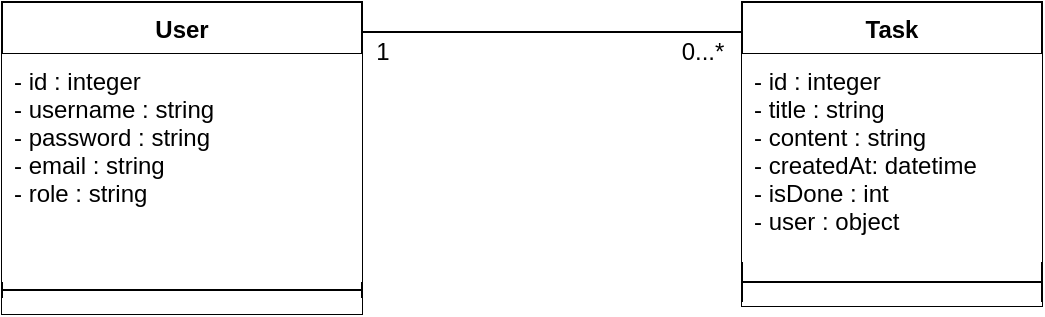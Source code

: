 <mxfile version="13.7.3" type="device"><diagram id="MVQzkmxj7oTp172YES03" name="Page-1"><mxGraphModel dx="161" dy="816" grid="1" gridSize="10" guides="1" tooltips="1" connect="1" arrows="1" fold="1" page="1" pageScale="1" pageWidth="827" pageHeight="1169" math="0" shadow="0"><root><mxCell id="0"/><mxCell id="1" parent="0"/><mxCell id="ONq77bjo3mSSeGjJYt8l-5" value="" style="endArrow=none;html=1;strokeWidth=1;edgeStyle=orthogonalEdgeStyle;" parent="1" source="KkqZKMKDSex_E3UNt-Xo-13" target="KkqZKMKDSex_E3UNt-Xo-1" edge="1"><mxGeometry width="50" height="50" relative="1" as="geometry"><mxPoint x="1120" y="450" as="sourcePoint"/><mxPoint x="1190" y="240" as="targetPoint"/><Array as="points"><mxPoint x="1260" y="420"/><mxPoint x="1260" y="420"/></Array></mxGeometry></mxCell><mxCell id="ONq77bjo3mSSeGjJYt8l-20" value="1" style="text;html=1;align=center;verticalAlign=middle;resizable=0;points=[];autosize=1;" parent="1" vertex="1"><mxGeometry x="1190" y="420" width="20" height="20" as="geometry"/></mxCell><mxCell id="ONq77bjo3mSSeGjJYt8l-21" value="0...*" style="text;html=1;align=center;verticalAlign=middle;resizable=0;points=[];autosize=1;" parent="1" vertex="1"><mxGeometry x="1340" y="420" width="40" height="20" as="geometry"/></mxCell><mxCell id="KkqZKMKDSex_E3UNt-Xo-13" value="User&#10;" style="swimlane;fontStyle=1;align=center;verticalAlign=top;childLayout=stackLayout;horizontal=1;startSize=26;horizontalStack=0;resizeParent=1;resizeParentMax=0;resizeLast=0;collapsible=1;marginBottom=0;swimlaneLine=1;backgroundOutline=0;fillColor=#ffffff;" parent="1" vertex="1"><mxGeometry x="1010" y="405" width="180" height="156" as="geometry"/></mxCell><mxCell id="KkqZKMKDSex_E3UNt-Xo-14" value="- id : integer&#10;- username : string&#10;- password : string&#10;- email : string&#10;- role : string&#10;" style="text;strokeColor=none;fillColor=#ffffff;align=left;verticalAlign=top;spacingLeft=4;spacingRight=4;overflow=hidden;rotatable=0;points=[[0,0.5],[1,0.5]];portConstraint=eastwest;shadow=0;" parent="KkqZKMKDSex_E3UNt-Xo-13" vertex="1"><mxGeometry y="26" width="180" height="114" as="geometry"/></mxCell><mxCell id="KkqZKMKDSex_E3UNt-Xo-15" value="" style="line;strokeWidth=1;fillColor=#ffffff;align=left;verticalAlign=middle;spacingTop=-1;spacingLeft=3;spacingRight=3;rotatable=0;labelPosition=right;points=[];portConstraint=eastwest;" parent="KkqZKMKDSex_E3UNt-Xo-13" vertex="1"><mxGeometry y="140" width="180" height="8" as="geometry"/></mxCell><mxCell id="KkqZKMKDSex_E3UNt-Xo-16" value="" style="text;strokeColor=none;fillColor=#ffffff;align=left;verticalAlign=top;spacingLeft=4;spacingRight=4;overflow=hidden;rotatable=0;points=[[0,0.5],[1,0.5]];portConstraint=eastwest;" parent="KkqZKMKDSex_E3UNt-Xo-13" vertex="1"><mxGeometry y="148" width="180" height="8" as="geometry"/></mxCell><mxCell id="KkqZKMKDSex_E3UNt-Xo-1" value="Task" style="swimlane;fontStyle=1;align=center;verticalAlign=top;childLayout=stackLayout;horizontal=1;startSize=26;horizontalStack=0;resizeParent=1;resizeParentMax=0;resizeLast=0;collapsible=1;marginBottom=0;swimlaneLine=1;backgroundOutline=0;fillColor=#ffffff;" parent="1" vertex="1"><mxGeometry x="1380" y="405" width="150" height="152" as="geometry"/></mxCell><mxCell id="KkqZKMKDSex_E3UNt-Xo-2" value="- id : integer&#10;- title : string&#10;- content : string&#10;- createdAt: datetime&#10;- isDone : int&#10;- user : object&#10;&#10;" style="text;strokeColor=none;fillColor=#ffffff;align=left;verticalAlign=top;spacingLeft=4;spacingRight=4;overflow=hidden;rotatable=0;points=[[0,0.5],[1,0.5]];portConstraint=eastwest;shadow=0;" parent="KkqZKMKDSex_E3UNt-Xo-1" vertex="1"><mxGeometry y="26" width="150" height="104" as="geometry"/></mxCell><mxCell id="KkqZKMKDSex_E3UNt-Xo-3" value="" style="line;strokeWidth=1;fillColor=#ffffff;align=left;verticalAlign=middle;spacingTop=-1;spacingLeft=3;spacingRight=3;rotatable=0;labelPosition=right;points=[];portConstraint=eastwest;" parent="KkqZKMKDSex_E3UNt-Xo-1" vertex="1"><mxGeometry y="130" width="150" height="20" as="geometry"/></mxCell><mxCell id="KkqZKMKDSex_E3UNt-Xo-4" value="" style="text;strokeColor=none;fillColor=#ffffff;align=left;verticalAlign=top;spacingLeft=4;spacingRight=4;overflow=hidden;rotatable=0;points=[[0,0.5],[1,0.5]];portConstraint=eastwest;" parent="KkqZKMKDSex_E3UNt-Xo-1" vertex="1"><mxGeometry y="150" width="150" height="2" as="geometry"/></mxCell></root></mxGraphModel></diagram></mxfile>